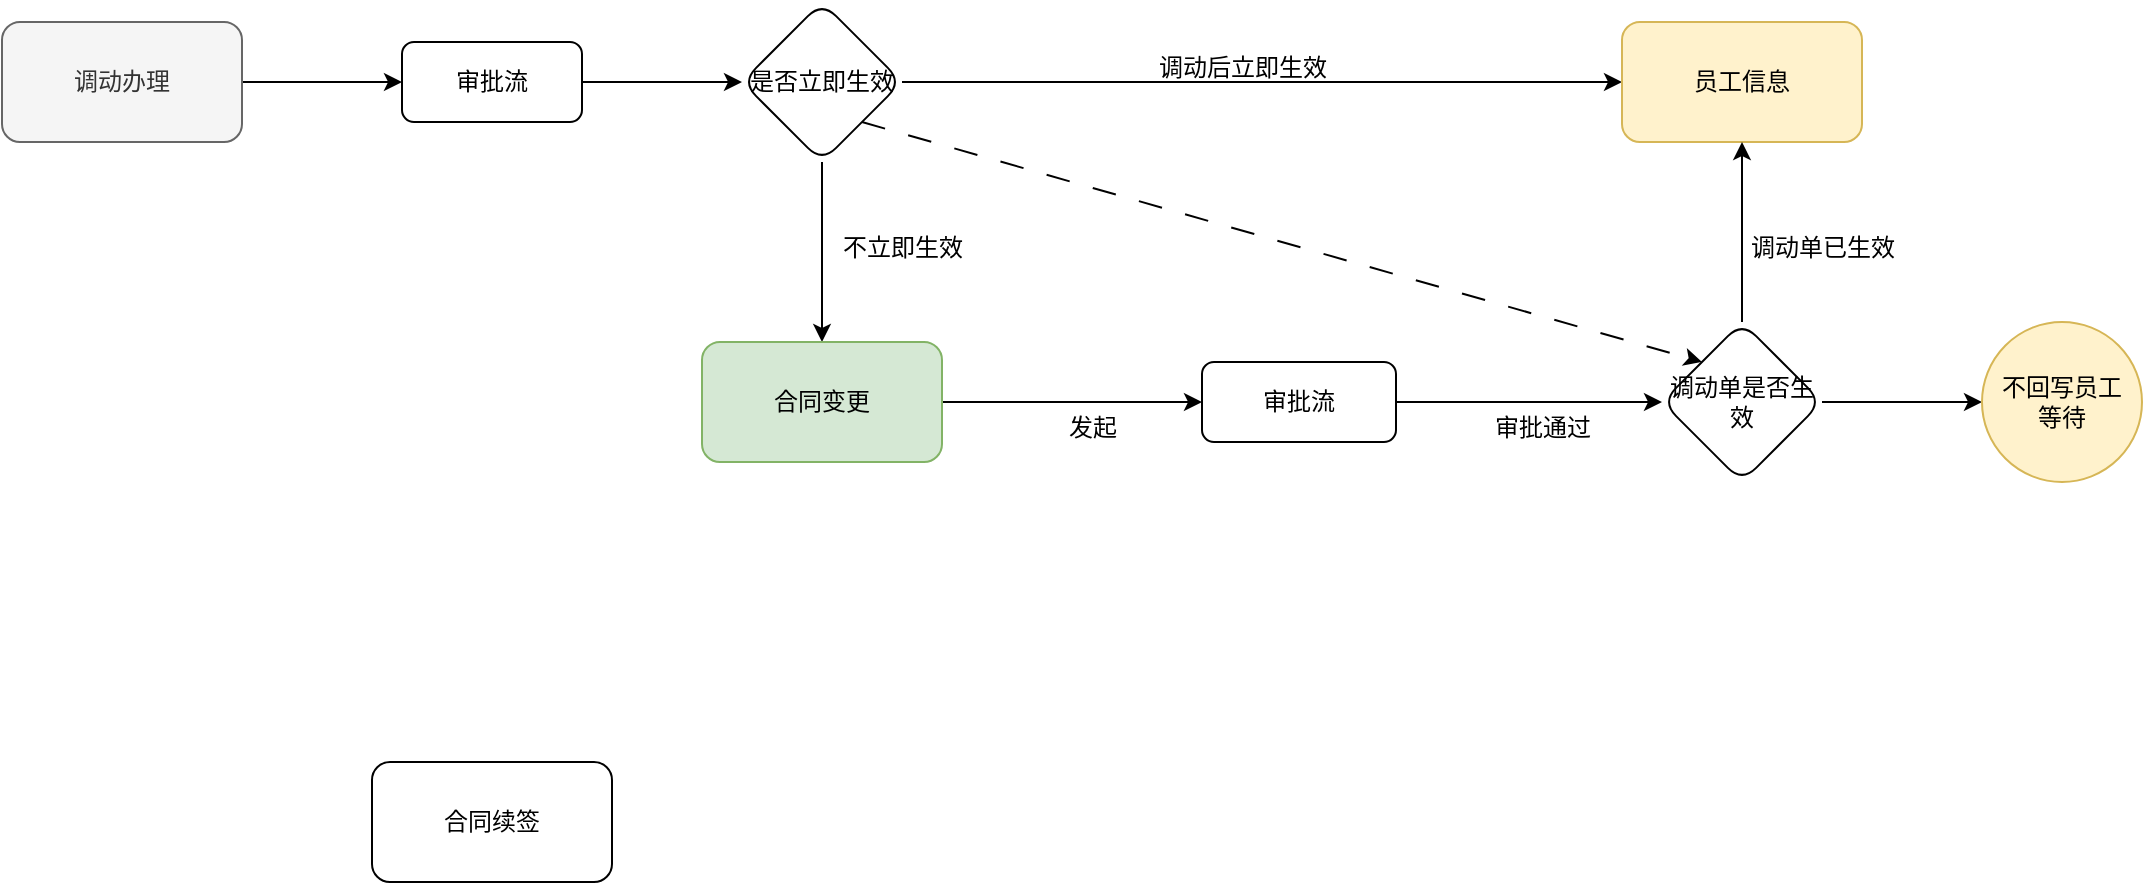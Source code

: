 <mxfile version="24.7.12">
  <diagram name="第 1 页" id="DPSyQwWOgaOE_y3GqYlp">
    <mxGraphModel dx="1434" dy="749" grid="1" gridSize="10" guides="1" tooltips="1" connect="1" arrows="1" fold="1" page="1" pageScale="1" pageWidth="827" pageHeight="1169" math="0" shadow="0">
      <root>
        <mxCell id="0" />
        <mxCell id="1" parent="0" />
        <mxCell id="ugEGjnZIFQsKq-Si5FoI-5" value="" style="edgeStyle=orthogonalEdgeStyle;rounded=0;orthogonalLoop=1;jettySize=auto;html=1;" edge="1" parent="1" source="ugEGjnZIFQsKq-Si5FoI-1" target="ugEGjnZIFQsKq-Si5FoI-4">
          <mxGeometry relative="1" as="geometry" />
        </mxCell>
        <mxCell id="ugEGjnZIFQsKq-Si5FoI-1" value="调动办理" style="rounded=1;whiteSpace=wrap;html=1;fillColor=#f5f5f5;fontColor=#333333;strokeColor=#666666;" vertex="1" parent="1">
          <mxGeometry x="130" y="150" width="120" height="60" as="geometry" />
        </mxCell>
        <mxCell id="ugEGjnZIFQsKq-Si5FoI-7" value="" style="edgeStyle=orthogonalEdgeStyle;rounded=0;orthogonalLoop=1;jettySize=auto;html=1;" edge="1" parent="1" source="ugEGjnZIFQsKq-Si5FoI-4" target="ugEGjnZIFQsKq-Si5FoI-6">
          <mxGeometry relative="1" as="geometry" />
        </mxCell>
        <mxCell id="ugEGjnZIFQsKq-Si5FoI-4" value="审批流" style="rounded=1;whiteSpace=wrap;html=1;" vertex="1" parent="1">
          <mxGeometry x="330" y="160" width="90" height="40" as="geometry" />
        </mxCell>
        <mxCell id="ugEGjnZIFQsKq-Si5FoI-9" value="" style="edgeStyle=orthogonalEdgeStyle;rounded=0;orthogonalLoop=1;jettySize=auto;html=1;" edge="1" parent="1" source="ugEGjnZIFQsKq-Si5FoI-6" target="ugEGjnZIFQsKq-Si5FoI-8">
          <mxGeometry relative="1" as="geometry" />
        </mxCell>
        <mxCell id="ugEGjnZIFQsKq-Si5FoI-11" value="" style="edgeStyle=orthogonalEdgeStyle;rounded=0;orthogonalLoop=1;jettySize=auto;html=1;" edge="1" parent="1" source="ugEGjnZIFQsKq-Si5FoI-6" target="ugEGjnZIFQsKq-Si5FoI-10">
          <mxGeometry relative="1" as="geometry" />
        </mxCell>
        <mxCell id="ugEGjnZIFQsKq-Si5FoI-6" value="是否立即生效" style="rhombus;whiteSpace=wrap;html=1;rounded=1;" vertex="1" parent="1">
          <mxGeometry x="500" y="140" width="80" height="80" as="geometry" />
        </mxCell>
        <mxCell id="ugEGjnZIFQsKq-Si5FoI-8" value="员工信息" style="whiteSpace=wrap;html=1;rounded=1;fillColor=#fff2cc;strokeColor=#d6b656;" vertex="1" parent="1">
          <mxGeometry x="940" y="150" width="120" height="60" as="geometry" />
        </mxCell>
        <mxCell id="ugEGjnZIFQsKq-Si5FoI-13" value="" style="edgeStyle=orthogonalEdgeStyle;rounded=0;orthogonalLoop=1;jettySize=auto;html=1;" edge="1" parent="1" source="ugEGjnZIFQsKq-Si5FoI-10" target="ugEGjnZIFQsKq-Si5FoI-12">
          <mxGeometry relative="1" as="geometry" />
        </mxCell>
        <mxCell id="ugEGjnZIFQsKq-Si5FoI-10" value="合同变更" style="whiteSpace=wrap;html=1;rounded=1;fillColor=#d5e8d4;strokeColor=#82b366;" vertex="1" parent="1">
          <mxGeometry x="480" y="310" width="120" height="60" as="geometry" />
        </mxCell>
        <mxCell id="ugEGjnZIFQsKq-Si5FoI-15" value="" style="edgeStyle=orthogonalEdgeStyle;rounded=0;orthogonalLoop=1;jettySize=auto;html=1;" edge="1" parent="1" source="ugEGjnZIFQsKq-Si5FoI-12" target="ugEGjnZIFQsKq-Si5FoI-14">
          <mxGeometry relative="1" as="geometry" />
        </mxCell>
        <mxCell id="ugEGjnZIFQsKq-Si5FoI-12" value="审批流" style="whiteSpace=wrap;html=1;rounded=1;" vertex="1" parent="1">
          <mxGeometry x="730" y="320" width="97" height="40" as="geometry" />
        </mxCell>
        <mxCell id="ugEGjnZIFQsKq-Si5FoI-17" style="edgeStyle=orthogonalEdgeStyle;rounded=0;orthogonalLoop=1;jettySize=auto;html=1;entryX=0.5;entryY=1;entryDx=0;entryDy=0;" edge="1" parent="1" source="ugEGjnZIFQsKq-Si5FoI-14" target="ugEGjnZIFQsKq-Si5FoI-8">
          <mxGeometry relative="1" as="geometry" />
        </mxCell>
        <mxCell id="ugEGjnZIFQsKq-Si5FoI-26" value="" style="edgeStyle=orthogonalEdgeStyle;rounded=0;orthogonalLoop=1;jettySize=auto;html=1;" edge="1" parent="1" source="ugEGjnZIFQsKq-Si5FoI-14" target="ugEGjnZIFQsKq-Si5FoI-25">
          <mxGeometry relative="1" as="geometry" />
        </mxCell>
        <mxCell id="ugEGjnZIFQsKq-Si5FoI-14" value="调动单是否生效" style="rhombus;whiteSpace=wrap;html=1;rounded=1;" vertex="1" parent="1">
          <mxGeometry x="960" y="300" width="80" height="80" as="geometry" />
        </mxCell>
        <mxCell id="ugEGjnZIFQsKq-Si5FoI-16" value="" style="endArrow=classic;html=1;rounded=0;exitX=1;exitY=1;exitDx=0;exitDy=0;entryX=0;entryY=0;entryDx=0;entryDy=0;dashed=1;dashPattern=12 12;" edge="1" parent="1" source="ugEGjnZIFQsKq-Si5FoI-6" target="ugEGjnZIFQsKq-Si5FoI-14">
          <mxGeometry width="50" height="50" relative="1" as="geometry">
            <mxPoint x="790" y="530" as="sourcePoint" />
            <mxPoint x="840" y="480" as="targetPoint" />
          </mxGeometry>
        </mxCell>
        <mxCell id="ugEGjnZIFQsKq-Si5FoI-18" value="调动单已生效" style="text;html=1;align=center;verticalAlign=middle;resizable=0;points=[];autosize=1;strokeColor=none;fillColor=none;" vertex="1" parent="1">
          <mxGeometry x="990" y="248" width="100" height="30" as="geometry" />
        </mxCell>
        <mxCell id="ugEGjnZIFQsKq-Si5FoI-19" value="审批通过" style="text;html=1;align=center;verticalAlign=middle;resizable=0;points=[];autosize=1;strokeColor=none;fillColor=none;" vertex="1" parent="1">
          <mxGeometry x="865" y="338" width="70" height="30" as="geometry" />
        </mxCell>
        <mxCell id="ugEGjnZIFQsKq-Si5FoI-20" value="发起" style="text;html=1;align=center;verticalAlign=middle;resizable=0;points=[];autosize=1;strokeColor=none;fillColor=none;" vertex="1" parent="1">
          <mxGeometry x="650" y="338" width="50" height="30" as="geometry" />
        </mxCell>
        <mxCell id="ugEGjnZIFQsKq-Si5FoI-25" value="不回写员工&lt;br&gt;等待" style="ellipse;whiteSpace=wrap;html=1;rounded=1;fillColor=#fff2cc;strokeColor=#d6b656;" vertex="1" parent="1">
          <mxGeometry x="1120" y="300" width="80" height="80" as="geometry" />
        </mxCell>
        <mxCell id="ugEGjnZIFQsKq-Si5FoI-27" value="调动后立即生效" style="text;html=1;align=center;verticalAlign=middle;resizable=0;points=[];autosize=1;strokeColor=none;fillColor=none;" vertex="1" parent="1">
          <mxGeometry x="695" y="158" width="110" height="30" as="geometry" />
        </mxCell>
        <mxCell id="ugEGjnZIFQsKq-Si5FoI-28" value="不立即生效" style="text;html=1;align=center;verticalAlign=middle;resizable=0;points=[];autosize=1;strokeColor=none;fillColor=none;" vertex="1" parent="1">
          <mxGeometry x="540" y="248" width="80" height="30" as="geometry" />
        </mxCell>
        <mxCell id="ugEGjnZIFQsKq-Si5FoI-29" value="合同续签" style="rounded=1;whiteSpace=wrap;html=1;" vertex="1" parent="1">
          <mxGeometry x="315" y="520" width="120" height="60" as="geometry" />
        </mxCell>
      </root>
    </mxGraphModel>
  </diagram>
</mxfile>
